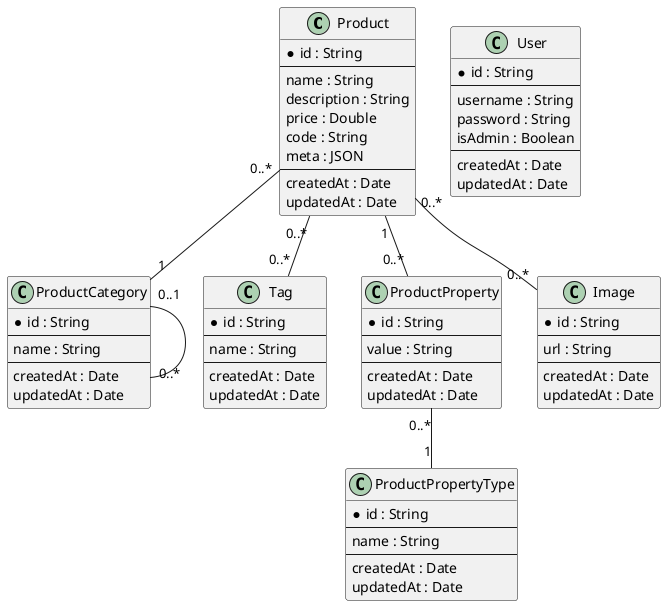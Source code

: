 @startuml schema

class Product {
    * id : String
    --
    name : String
    description : String
    price : Double
    code : String
    meta : JSON
    --
    createdAt : Date
    updatedAt : Date
}

class ProductCategory {
    * id : String
    --
    name : String
    --
    createdAt : Date
    updatedAt : Date
}

class Tag {
    * id : String
    --
    name : String
    --
    createdAt : Date
    updatedAt : Date
}

class ProductPropertyType {
    * id : String
    --
    name : String
    --
    createdAt : Date
    updatedAt : Date
}

class ProductProperty {
    * id : String
    --
    value : String
    --
    createdAt : Date
    updatedAt : Date
}

class Image {
    * id : String
    --
    url : String
    --
    createdAt : Date
    updatedAt : Date
}

class User {
    * id : String
    --
    username : String
    password : String
    isAdmin : Boolean
    --
    createdAt : Date
    updatedAt : Date
}

Product "0..*" -- "1" ProductCategory

ProductCategory "0..1" -- "0..*" ProductCategory

Product "0..*" -- "0..*" Tag

Product "1" -- "0..*" ProductProperty

ProductProperty "0..*" -- "1" ProductPropertyType

Product "0..*" -- "0..*" Image

@enduml